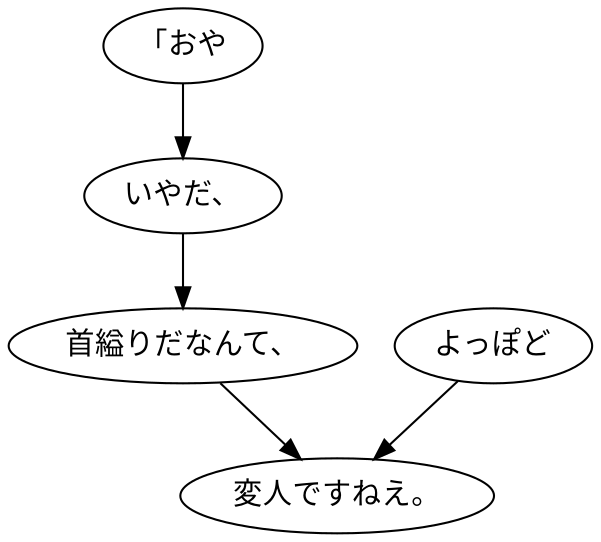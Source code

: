 digraph graph1677 {
	node0 [label="「おや"];
	node1 [label="いやだ、"];
	node2 [label="首縊りだなんて、"];
	node3 [label="よっぽど"];
	node4 [label="変人ですねえ。"];
	node0 -> node1;
	node1 -> node2;
	node2 -> node4;
	node3 -> node4;
}
